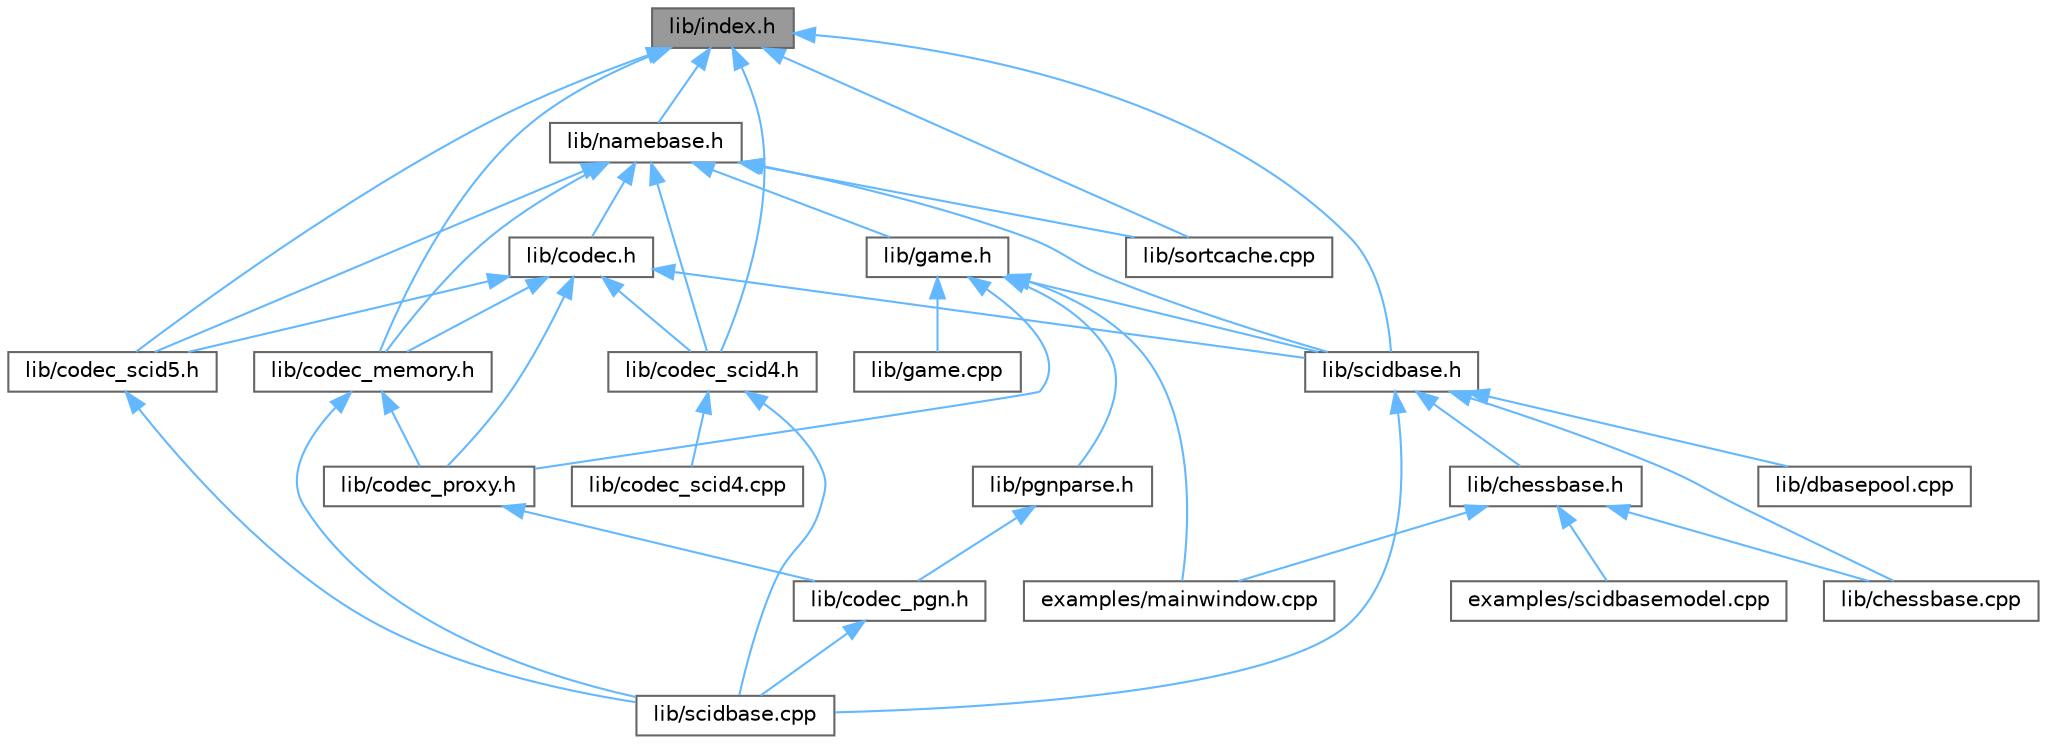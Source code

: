 digraph "lib/index.h"
{
 // LATEX_PDF_SIZE
  bgcolor="transparent";
  edge [fontname=Helvetica,fontsize=10,labelfontname=Helvetica,labelfontsize=10];
  node [fontname=Helvetica,fontsize=10,shape=box,height=0.2,width=0.4];
  Node1 [id="Node000001",label="lib/index.h",height=0.2,width=0.4,color="gray40", fillcolor="grey60", style="filled", fontcolor="black",tooltip=" "];
  Node1 -> Node2 [id="edge1_Node000001_Node000002",dir="back",color="steelblue1",style="solid",tooltip=" "];
  Node2 [id="Node000002",label="lib/codec_memory.h",height=0.2,width=0.4,color="grey40", fillcolor="white", style="filled",URL="$codec__memory_8h.html",tooltip=" "];
  Node2 -> Node3 [id="edge2_Node000002_Node000003",dir="back",color="steelblue1",style="solid",tooltip=" "];
  Node3 [id="Node000003",label="lib/codec_proxy.h",height=0.2,width=0.4,color="grey40", fillcolor="white", style="filled",URL="$codec__proxy_8h.html",tooltip=" "];
  Node3 -> Node4 [id="edge3_Node000003_Node000004",dir="back",color="steelblue1",style="solid",tooltip=" "];
  Node4 [id="Node000004",label="lib/codec_pgn.h",height=0.2,width=0.4,color="grey40", fillcolor="white", style="filled",URL="$codec__pgn_8h.html",tooltip=" "];
  Node4 -> Node5 [id="edge4_Node000004_Node000005",dir="back",color="steelblue1",style="solid",tooltip=" "];
  Node5 [id="Node000005",label="lib/scidbase.cpp",height=0.2,width=0.4,color="grey40", fillcolor="white", style="filled",URL="$scidbase_8cpp.html",tooltip=" "];
  Node2 -> Node5 [id="edge5_Node000002_Node000005",dir="back",color="steelblue1",style="solid",tooltip=" "];
  Node1 -> Node6 [id="edge6_Node000001_Node000006",dir="back",color="steelblue1",style="solid",tooltip=" "];
  Node6 [id="Node000006",label="lib/codec_scid4.h",height=0.2,width=0.4,color="grey40", fillcolor="white", style="filled",URL="$codec__scid4_8h.html",tooltip=" "];
  Node6 -> Node7 [id="edge7_Node000006_Node000007",dir="back",color="steelblue1",style="solid",tooltip=" "];
  Node7 [id="Node000007",label="lib/codec_scid4.cpp",height=0.2,width=0.4,color="grey40", fillcolor="white", style="filled",URL="$codec__scid4_8cpp.html",tooltip=" "];
  Node6 -> Node5 [id="edge8_Node000006_Node000005",dir="back",color="steelblue1",style="solid",tooltip=" "];
  Node1 -> Node8 [id="edge9_Node000001_Node000008",dir="back",color="steelblue1",style="solid",tooltip=" "];
  Node8 [id="Node000008",label="lib/codec_scid5.h",height=0.2,width=0.4,color="grey40", fillcolor="white", style="filled",URL="$codec__scid5_8h.html",tooltip=" "];
  Node8 -> Node5 [id="edge10_Node000008_Node000005",dir="back",color="steelblue1",style="solid",tooltip=" "];
  Node1 -> Node9 [id="edge11_Node000001_Node000009",dir="back",color="steelblue1",style="solid",tooltip=" "];
  Node9 [id="Node000009",label="lib/namebase.h",height=0.2,width=0.4,color="grey40", fillcolor="white", style="filled",URL="$namebase_8h.html",tooltip=" "];
  Node9 -> Node10 [id="edge12_Node000009_Node000010",dir="back",color="steelblue1",style="solid",tooltip=" "];
  Node10 [id="Node000010",label="lib/codec.h",height=0.2,width=0.4,color="grey40", fillcolor="white", style="filled",URL="$codec_8h.html",tooltip=" "];
  Node10 -> Node2 [id="edge13_Node000010_Node000002",dir="back",color="steelblue1",style="solid",tooltip=" "];
  Node10 -> Node3 [id="edge14_Node000010_Node000003",dir="back",color="steelblue1",style="solid",tooltip=" "];
  Node10 -> Node6 [id="edge15_Node000010_Node000006",dir="back",color="steelblue1",style="solid",tooltip=" "];
  Node10 -> Node8 [id="edge16_Node000010_Node000008",dir="back",color="steelblue1",style="solid",tooltip=" "];
  Node10 -> Node11 [id="edge17_Node000010_Node000011",dir="back",color="steelblue1",style="solid",tooltip=" "];
  Node11 [id="Node000011",label="lib/scidbase.h",height=0.2,width=0.4,color="grey40", fillcolor="white", style="filled",URL="$scidbase_8h.html",tooltip=" "];
  Node11 -> Node12 [id="edge18_Node000011_Node000012",dir="back",color="steelblue1",style="solid",tooltip=" "];
  Node12 [id="Node000012",label="lib/chessbase.cpp",height=0.2,width=0.4,color="grey40", fillcolor="white", style="filled",URL="$chessbase_8cpp.html",tooltip=" "];
  Node11 -> Node13 [id="edge19_Node000011_Node000013",dir="back",color="steelblue1",style="solid",tooltip=" "];
  Node13 [id="Node000013",label="lib/chessbase.h",height=0.2,width=0.4,color="grey40", fillcolor="white", style="filled",URL="$chessbase_8h.html",tooltip=" "];
  Node13 -> Node14 [id="edge20_Node000013_Node000014",dir="back",color="steelblue1",style="solid",tooltip=" "];
  Node14 [id="Node000014",label="examples/mainwindow.cpp",height=0.2,width=0.4,color="grey40", fillcolor="white", style="filled",URL="$mainwindow_8cpp.html",tooltip=" "];
  Node13 -> Node15 [id="edge21_Node000013_Node000015",dir="back",color="steelblue1",style="solid",tooltip=" "];
  Node15 [id="Node000015",label="examples/scidbasemodel.cpp",height=0.2,width=0.4,color="grey40", fillcolor="white", style="filled",URL="$scidbasemodel_8cpp.html",tooltip=" "];
  Node13 -> Node12 [id="edge22_Node000013_Node000012",dir="back",color="steelblue1",style="solid",tooltip=" "];
  Node11 -> Node16 [id="edge23_Node000011_Node000016",dir="back",color="steelblue1",style="solid",tooltip=" "];
  Node16 [id="Node000016",label="lib/dbasepool.cpp",height=0.2,width=0.4,color="grey40", fillcolor="white", style="filled",URL="$dbasepool_8cpp.html",tooltip=" "];
  Node11 -> Node5 [id="edge24_Node000011_Node000005",dir="back",color="steelblue1",style="solid",tooltip=" "];
  Node9 -> Node2 [id="edge25_Node000009_Node000002",dir="back",color="steelblue1",style="solid",tooltip=" "];
  Node9 -> Node6 [id="edge26_Node000009_Node000006",dir="back",color="steelblue1",style="solid",tooltip=" "];
  Node9 -> Node8 [id="edge27_Node000009_Node000008",dir="back",color="steelblue1",style="solid",tooltip=" "];
  Node9 -> Node17 [id="edge28_Node000009_Node000017",dir="back",color="steelblue1",style="solid",tooltip=" "];
  Node17 [id="Node000017",label="lib/game.h",height=0.2,width=0.4,color="grey40", fillcolor="white", style="filled",URL="$game_8h.html",tooltip=" "];
  Node17 -> Node14 [id="edge29_Node000017_Node000014",dir="back",color="steelblue1",style="solid",tooltip=" "];
  Node17 -> Node3 [id="edge30_Node000017_Node000003",dir="back",color="steelblue1",style="solid",tooltip=" "];
  Node17 -> Node18 [id="edge31_Node000017_Node000018",dir="back",color="steelblue1",style="solid",tooltip=" "];
  Node18 [id="Node000018",label="lib/game.cpp",height=0.2,width=0.4,color="grey40", fillcolor="white", style="filled",URL="$game_8cpp.html",tooltip=" "];
  Node17 -> Node19 [id="edge32_Node000017_Node000019",dir="back",color="steelblue1",style="solid",tooltip=" "];
  Node19 [id="Node000019",label="lib/pgnparse.h",height=0.2,width=0.4,color="grey40", fillcolor="white", style="filled",URL="$pgnparse_8h.html",tooltip=" "];
  Node19 -> Node4 [id="edge33_Node000019_Node000004",dir="back",color="steelblue1",style="solid",tooltip=" "];
  Node17 -> Node11 [id="edge34_Node000017_Node000011",dir="back",color="steelblue1",style="solid",tooltip=" "];
  Node9 -> Node11 [id="edge35_Node000009_Node000011",dir="back",color="steelblue1",style="solid",tooltip=" "];
  Node9 -> Node20 [id="edge36_Node000009_Node000020",dir="back",color="steelblue1",style="solid",tooltip=" "];
  Node20 [id="Node000020",label="lib/sortcache.cpp",height=0.2,width=0.4,color="grey40", fillcolor="white", style="filled",URL="$sortcache_8cpp.html",tooltip=" "];
  Node1 -> Node11 [id="edge37_Node000001_Node000011",dir="back",color="steelblue1",style="solid",tooltip=" "];
  Node1 -> Node20 [id="edge38_Node000001_Node000020",dir="back",color="steelblue1",style="solid",tooltip=" "];
}
